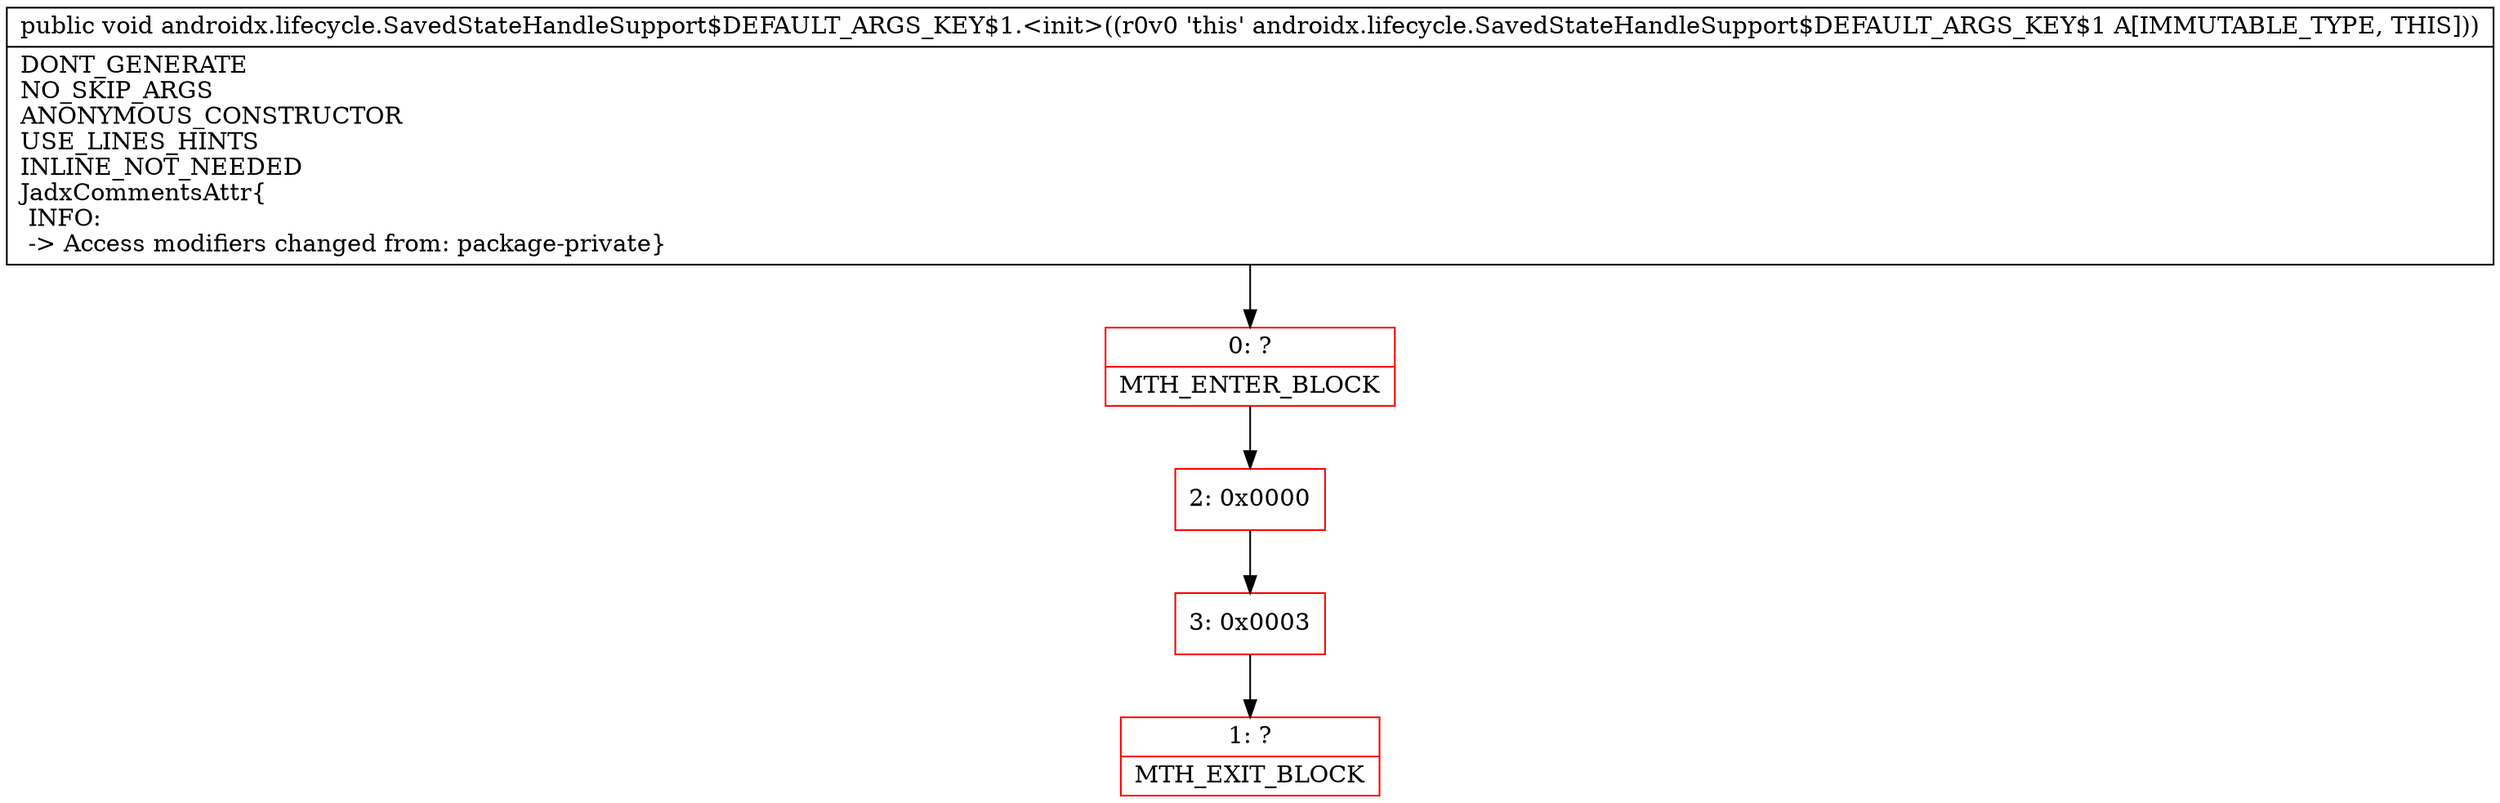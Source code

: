 digraph "CFG forandroidx.lifecycle.SavedStateHandleSupport$DEFAULT_ARGS_KEY$1.\<init\>()V" {
subgraph cluster_Region_1436119476 {
label = "R(0)";
node [shape=record,color=blue];
}
Node_0 [shape=record,color=red,label="{0\:\ ?|MTH_ENTER_BLOCK\l}"];
Node_2 [shape=record,color=red,label="{2\:\ 0x0000}"];
Node_3 [shape=record,color=red,label="{3\:\ 0x0003}"];
Node_1 [shape=record,color=red,label="{1\:\ ?|MTH_EXIT_BLOCK\l}"];
MethodNode[shape=record,label="{public void androidx.lifecycle.SavedStateHandleSupport$DEFAULT_ARGS_KEY$1.\<init\>((r0v0 'this' androidx.lifecycle.SavedStateHandleSupport$DEFAULT_ARGS_KEY$1 A[IMMUTABLE_TYPE, THIS]))  | DONT_GENERATE\lNO_SKIP_ARGS\lANONYMOUS_CONSTRUCTOR\lUSE_LINES_HINTS\lINLINE_NOT_NEEDED\lJadxCommentsAttr\{\l INFO: \l \-\> Access modifiers changed from: package\-private\}\l}"];
MethodNode -> Node_0;Node_0 -> Node_2;
Node_2 -> Node_3;
Node_3 -> Node_1;
}

